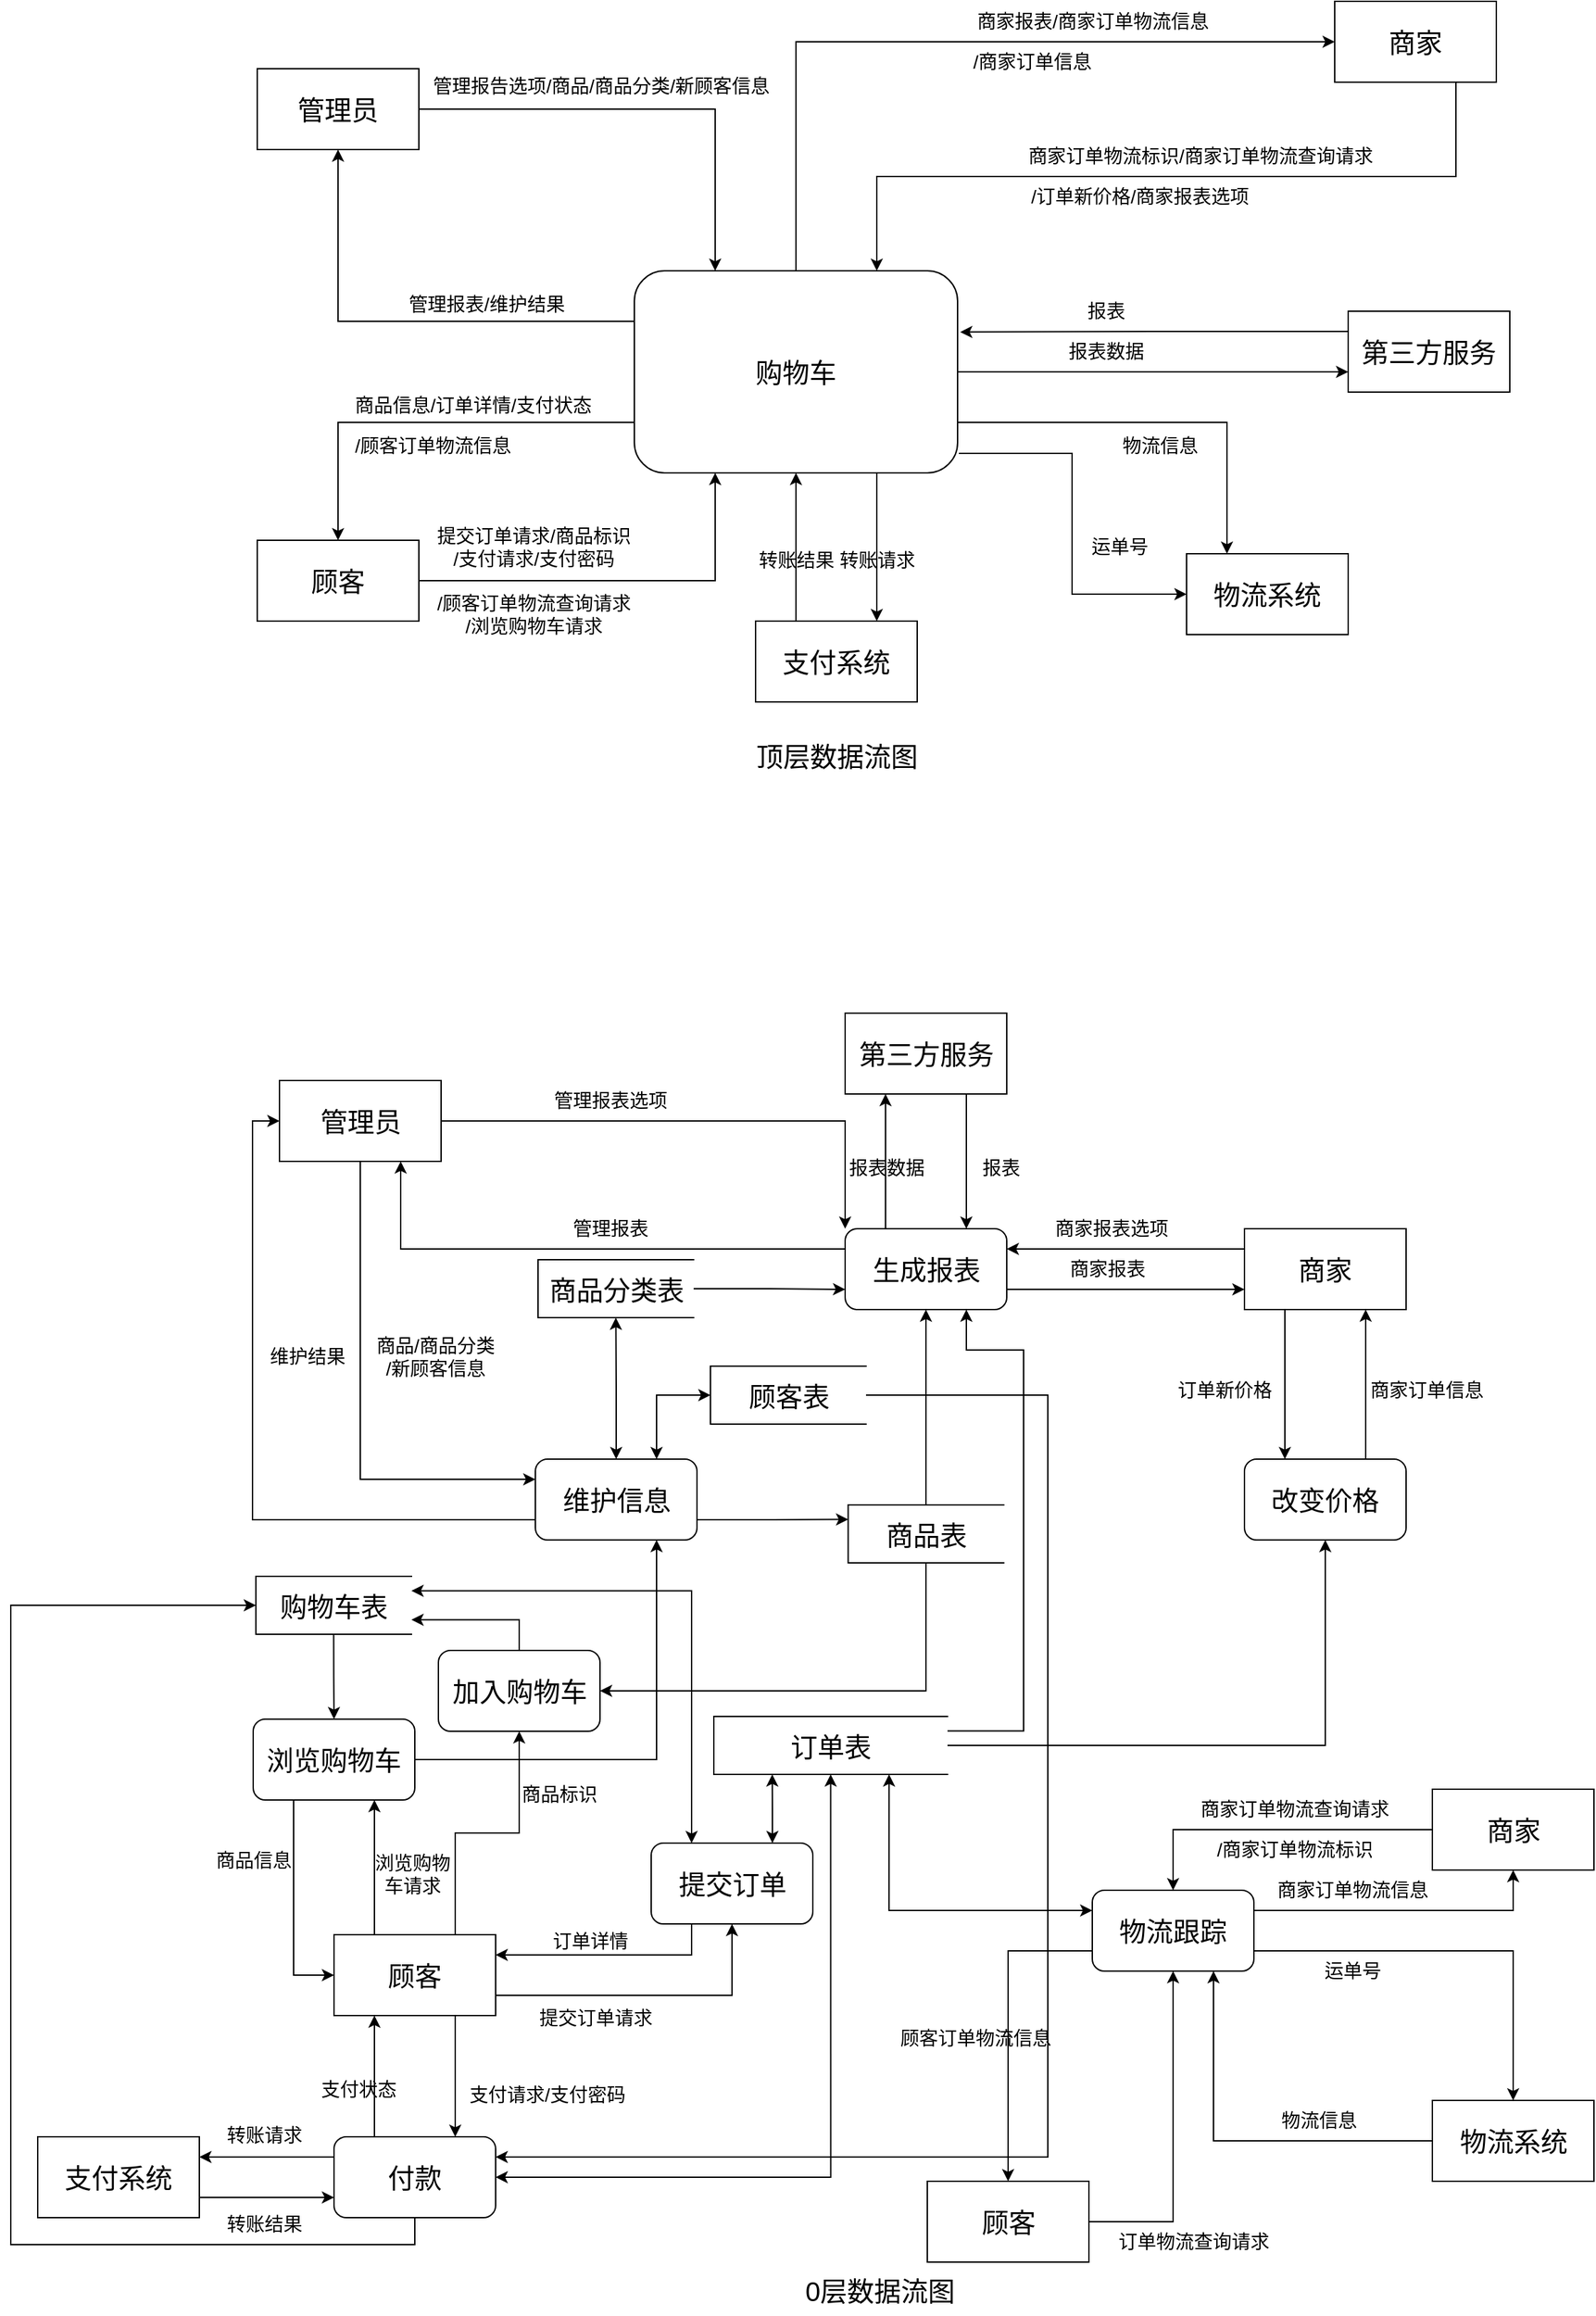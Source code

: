 <mxfile version="21.1.5" type="device">
  <diagram id="G0SA3NY6tmmEwskVgaKc" name="第 1 页">
    <mxGraphModel dx="2474" dy="1069" grid="0" gridSize="10" guides="1" tooltips="1" connect="1" arrows="1" fold="1" page="0" pageScale="1" pageWidth="1169" pageHeight="827" math="0" shadow="0">
      <root>
        <mxCell id="0" />
        <mxCell id="1" parent="0" />
        <mxCell id="ifflQbynqondYBz9qhf_-14" style="edgeStyle=orthogonalEdgeStyle;rounded=0;orthogonalLoop=1;jettySize=auto;html=1;exitX=0;exitY=0.25;exitDx=0;exitDy=0;entryX=0.5;entryY=1;entryDx=0;entryDy=0;fontSize=20;labelBackgroundColor=none;fontColor=default;" parent="1" source="ifflQbynqondYBz9qhf_-2" target="ifflQbynqondYBz9qhf_-3" edge="1">
          <mxGeometry relative="1" as="geometry" />
        </mxCell>
        <mxCell id="ifflQbynqondYBz9qhf_-17" style="edgeStyle=orthogonalEdgeStyle;rounded=0;orthogonalLoop=1;jettySize=auto;html=1;exitX=0;exitY=0.75;exitDx=0;exitDy=0;entryX=0.5;entryY=0;entryDx=0;entryDy=0;fontSize=14;labelBackgroundColor=none;fontColor=default;" parent="1" source="ifflQbynqondYBz9qhf_-2" target="ifflQbynqondYBz9qhf_-4" edge="1">
          <mxGeometry relative="1" as="geometry" />
        </mxCell>
        <mxCell id="ifflQbynqondYBz9qhf_-31" style="edgeStyle=orthogonalEdgeStyle;rounded=0;orthogonalLoop=1;jettySize=auto;html=1;exitX=0.75;exitY=1;exitDx=0;exitDy=0;entryX=0.75;entryY=0;entryDx=0;entryDy=0;fontSize=20;labelBackgroundColor=none;fontColor=default;" parent="1" source="ifflQbynqondYBz9qhf_-2" target="ifflQbynqondYBz9qhf_-29" edge="1">
          <mxGeometry relative="1" as="geometry" />
        </mxCell>
        <mxCell id="ifflQbynqondYBz9qhf_-42" style="edgeStyle=orthogonalEdgeStyle;rounded=0;orthogonalLoop=1;jettySize=auto;html=1;exitX=0.5;exitY=0;exitDx=0;exitDy=0;entryX=0;entryY=0.5;entryDx=0;entryDy=0;fontSize=14;labelBackgroundColor=none;fontColor=default;" parent="1" source="ifflQbynqondYBz9qhf_-2" target="ifflQbynqondYBz9qhf_-8" edge="1">
          <mxGeometry relative="1" as="geometry" />
        </mxCell>
        <mxCell id="ifflQbynqondYBz9qhf_-53" style="edgeStyle=orthogonalEdgeStyle;rounded=0;orthogonalLoop=1;jettySize=auto;html=1;exitX=1;exitY=0.5;exitDx=0;exitDy=0;entryX=0;entryY=0.75;entryDx=0;entryDy=0;fontSize=14;labelBackgroundColor=none;fontColor=default;" parent="1" source="ifflQbynqondYBz9qhf_-2" target="ifflQbynqondYBz9qhf_-7" edge="1">
          <mxGeometry relative="1" as="geometry" />
        </mxCell>
        <mxCell id="ifflQbynqondYBz9qhf_-55" style="edgeStyle=orthogonalEdgeStyle;rounded=0;orthogonalLoop=1;jettySize=auto;html=1;exitX=1;exitY=0.75;exitDx=0;exitDy=0;entryX=0.25;entryY=0;entryDx=0;entryDy=0;fontSize=14;labelBackgroundColor=none;fontColor=default;" parent="1" source="ifflQbynqondYBz9qhf_-2" target="ifflQbynqondYBz9qhf_-6" edge="1">
          <mxGeometry relative="1" as="geometry" />
        </mxCell>
        <mxCell id="ifflQbynqondYBz9qhf_-59" style="edgeStyle=orthogonalEdgeStyle;rounded=0;orthogonalLoop=1;jettySize=auto;html=1;exitX=1.004;exitY=0.903;exitDx=0;exitDy=0;entryX=0;entryY=0.5;entryDx=0;entryDy=0;fontSize=14;exitPerimeter=0;labelBackgroundColor=none;fontColor=default;" parent="1" source="ifflQbynqondYBz9qhf_-2" target="ifflQbynqondYBz9qhf_-6" edge="1">
          <mxGeometry relative="1" as="geometry" />
        </mxCell>
        <mxCell id="ifflQbynqondYBz9qhf_-2" value="&lt;font style=&quot;font-size: 20px;&quot;&gt;购物车&lt;/font&gt;" style="rounded=1;whiteSpace=wrap;html=1;labelBackgroundColor=none;" parent="1" vertex="1">
          <mxGeometry x="390" y="280" width="240" height="150" as="geometry" />
        </mxCell>
        <mxCell id="ifflQbynqondYBz9qhf_-9" style="edgeStyle=orthogonalEdgeStyle;rounded=0;orthogonalLoop=1;jettySize=auto;html=1;entryX=0.25;entryY=0;entryDx=0;entryDy=0;fontSize=20;labelBackgroundColor=none;fontColor=default;" parent="1" source="ifflQbynqondYBz9qhf_-3" target="ifflQbynqondYBz9qhf_-2" edge="1">
          <mxGeometry relative="1" as="geometry" />
        </mxCell>
        <mxCell id="ifflQbynqondYBz9qhf_-3" value="管理员" style="rounded=0;whiteSpace=wrap;html=1;fontSize=20;labelBackgroundColor=none;" parent="1" vertex="1">
          <mxGeometry x="110" y="130" width="120" height="60" as="geometry" />
        </mxCell>
        <mxCell id="ifflQbynqondYBz9qhf_-20" style="edgeStyle=orthogonalEdgeStyle;rounded=0;orthogonalLoop=1;jettySize=auto;html=1;exitX=1;exitY=0.5;exitDx=0;exitDy=0;entryX=0.25;entryY=1;entryDx=0;entryDy=0;fontSize=14;labelBackgroundColor=none;fontColor=default;" parent="1" source="ifflQbynqondYBz9qhf_-4" target="ifflQbynqondYBz9qhf_-2" edge="1">
          <mxGeometry relative="1" as="geometry" />
        </mxCell>
        <mxCell id="ifflQbynqondYBz9qhf_-4" value="顾客" style="rounded=0;whiteSpace=wrap;html=1;fontSize=20;labelBackgroundColor=none;" parent="1" vertex="1">
          <mxGeometry x="110" y="480" width="120" height="60" as="geometry" />
        </mxCell>
        <mxCell id="ifflQbynqondYBz9qhf_-6" value="物流系统" style="rounded=0;whiteSpace=wrap;html=1;fontSize=20;labelBackgroundColor=none;" parent="1" vertex="1">
          <mxGeometry x="800" y="490" width="120" height="60" as="geometry" />
        </mxCell>
        <mxCell id="ifflQbynqondYBz9qhf_-54" style="edgeStyle=orthogonalEdgeStyle;rounded=0;orthogonalLoop=1;jettySize=auto;html=1;exitX=0;exitY=0.25;exitDx=0;exitDy=0;entryX=1.008;entryY=0.303;entryDx=0;entryDy=0;entryPerimeter=0;fontSize=14;labelBackgroundColor=none;fontColor=default;" parent="1" source="ifflQbynqondYBz9qhf_-7" target="ifflQbynqondYBz9qhf_-2" edge="1">
          <mxGeometry relative="1" as="geometry" />
        </mxCell>
        <mxCell id="ifflQbynqondYBz9qhf_-7" value="第三方服务" style="rounded=0;whiteSpace=wrap;html=1;fontSize=20;labelBackgroundColor=none;" parent="1" vertex="1">
          <mxGeometry x="920" y="310" width="120" height="60" as="geometry" />
        </mxCell>
        <mxCell id="ifflQbynqondYBz9qhf_-46" style="edgeStyle=orthogonalEdgeStyle;rounded=0;orthogonalLoop=1;jettySize=auto;html=1;exitX=0.75;exitY=1;exitDx=0;exitDy=0;entryX=0.75;entryY=0;entryDx=0;entryDy=0;fontSize=14;labelBackgroundColor=none;fontColor=default;" parent="1" source="ifflQbynqondYBz9qhf_-8" target="ifflQbynqondYBz9qhf_-2" edge="1">
          <mxGeometry relative="1" as="geometry" />
        </mxCell>
        <mxCell id="ifflQbynqondYBz9qhf_-8" value="商家" style="rounded=0;whiteSpace=wrap;html=1;fontSize=20;labelBackgroundColor=none;" parent="1" vertex="1">
          <mxGeometry x="910" y="80" width="120" height="60" as="geometry" />
        </mxCell>
        <mxCell id="ifflQbynqondYBz9qhf_-15" value="&lt;font style=&quot;font-size: 14px;&quot;&gt;管理报告选项/商品/商品分类/新顾客信息&lt;/font&gt;" style="text;html=1;align=center;verticalAlign=middle;resizable=0;points=[];autosize=1;strokeColor=none;fillColor=none;fontSize=20;labelBackgroundColor=none;" parent="1" vertex="1">
          <mxGeometry x="230" y="120" width="270" height="40" as="geometry" />
        </mxCell>
        <mxCell id="ifflQbynqondYBz9qhf_-16" value="管理报表/维护结果" style="text;html=1;align=center;verticalAlign=middle;resizable=0;points=[];autosize=1;strokeColor=none;fillColor=none;fontSize=14;labelBackgroundColor=none;" parent="1" vertex="1">
          <mxGeometry x="210" y="290" width="140" height="30" as="geometry" />
        </mxCell>
        <mxCell id="ifflQbynqondYBz9qhf_-18" value="商品信息/订单详情/支付状态" style="text;html=1;align=center;verticalAlign=middle;resizable=0;points=[];autosize=1;strokeColor=none;fillColor=none;fontSize=14;labelBackgroundColor=none;" parent="1" vertex="1">
          <mxGeometry x="170" y="365" width="200" height="30" as="geometry" />
        </mxCell>
        <mxCell id="ifflQbynqondYBz9qhf_-19" value="/顾客订单物流信息" style="text;html=1;align=center;verticalAlign=middle;resizable=0;points=[];autosize=1;strokeColor=none;fillColor=none;fontSize=14;labelBackgroundColor=none;" parent="1" vertex="1">
          <mxGeometry x="170" y="395" width="140" height="30" as="geometry" />
        </mxCell>
        <mxCell id="ifflQbynqondYBz9qhf_-21" value="提交订单请求/商品标识&lt;br&gt;/支付请求/支付密码" style="text;html=1;align=center;verticalAlign=middle;resizable=0;points=[];autosize=1;strokeColor=none;fillColor=none;fontSize=14;labelBackgroundColor=none;" parent="1" vertex="1">
          <mxGeometry x="230" y="460" width="170" height="50" as="geometry" />
        </mxCell>
        <mxCell id="ifflQbynqondYBz9qhf_-22" value="/顾客订单物流查询请求&lt;br&gt;/浏览购物车请求" style="text;html=1;align=center;verticalAlign=middle;resizable=0;points=[];autosize=1;strokeColor=none;fillColor=none;fontSize=14;labelBackgroundColor=none;" parent="1" vertex="1">
          <mxGeometry x="230" y="510" width="170" height="50" as="geometry" />
        </mxCell>
        <mxCell id="ifflQbynqondYBz9qhf_-30" style="edgeStyle=orthogonalEdgeStyle;rounded=0;orthogonalLoop=1;jettySize=auto;html=1;exitX=0.25;exitY=0;exitDx=0;exitDy=0;entryX=0.5;entryY=1;entryDx=0;entryDy=0;fontSize=20;labelBackgroundColor=none;fontColor=default;" parent="1" source="ifflQbynqondYBz9qhf_-29" target="ifflQbynqondYBz9qhf_-2" edge="1">
          <mxGeometry relative="1" as="geometry" />
        </mxCell>
        <mxCell id="ifflQbynqondYBz9qhf_-29" value="&lt;font style=&quot;font-size: 20px;&quot;&gt;支付系统&lt;/font&gt;" style="rounded=0;whiteSpace=wrap;html=1;fontSize=14;labelBackgroundColor=none;" parent="1" vertex="1">
          <mxGeometry x="480" y="540" width="120" height="60" as="geometry" />
        </mxCell>
        <mxCell id="ifflQbynqondYBz9qhf_-38" value="转账请求" style="text;html=1;align=center;verticalAlign=middle;resizable=0;points=[];autosize=1;strokeColor=none;fillColor=none;fontSize=14;labelBackgroundColor=none;" parent="1" vertex="1">
          <mxGeometry x="530" y="480" width="80" height="30" as="geometry" />
        </mxCell>
        <mxCell id="ifflQbynqondYBz9qhf_-39" value="转账结果" style="text;html=1;align=center;verticalAlign=middle;resizable=0;points=[];autosize=1;strokeColor=none;fillColor=none;fontSize=14;labelBackgroundColor=none;" parent="1" vertex="1">
          <mxGeometry x="470" y="480" width="80" height="30" as="geometry" />
        </mxCell>
        <mxCell id="ifflQbynqondYBz9qhf_-43" value="商家报表/商家订单物流信息" style="text;html=1;align=center;verticalAlign=middle;resizable=0;points=[];autosize=1;strokeColor=none;fillColor=none;fontSize=14;labelBackgroundColor=none;" parent="1" vertex="1">
          <mxGeometry x="630" y="80" width="200" height="30" as="geometry" />
        </mxCell>
        <mxCell id="ifflQbynqondYBz9qhf_-44" value="/商家订单信息" style="text;html=1;align=center;verticalAlign=middle;resizable=0;points=[];autosize=1;strokeColor=none;fillColor=none;fontSize=14;labelBackgroundColor=none;" parent="1" vertex="1">
          <mxGeometry x="630" y="110" width="110" height="30" as="geometry" />
        </mxCell>
        <mxCell id="ifflQbynqondYBz9qhf_-47" value="商家订单物流标识/商家订单物流查询请求" style="text;html=1;align=center;verticalAlign=middle;resizable=0;points=[];autosize=1;strokeColor=none;fillColor=none;fontSize=14;labelBackgroundColor=none;" parent="1" vertex="1">
          <mxGeometry x="670" y="180" width="280" height="30" as="geometry" />
        </mxCell>
        <mxCell id="ifflQbynqondYBz9qhf_-48" value="/订单新价格/商家报表选项" style="text;html=1;align=center;verticalAlign=middle;resizable=0;points=[];autosize=1;strokeColor=none;fillColor=none;fontSize=14;labelBackgroundColor=none;" parent="1" vertex="1">
          <mxGeometry x="670" y="210" width="190" height="30" as="geometry" />
        </mxCell>
        <mxCell id="ifflQbynqondYBz9qhf_-56" value="报表" style="text;html=1;align=center;verticalAlign=middle;resizable=0;points=[];autosize=1;strokeColor=none;fillColor=none;fontSize=14;labelBackgroundColor=none;" parent="1" vertex="1">
          <mxGeometry x="715" y="295" width="50" height="30" as="geometry" />
        </mxCell>
        <mxCell id="ifflQbynqondYBz9qhf_-57" value="报表数据" style="text;html=1;align=center;verticalAlign=middle;resizable=0;points=[];autosize=1;strokeColor=none;fillColor=none;fontSize=14;labelBackgroundColor=none;" parent="1" vertex="1">
          <mxGeometry x="700" y="325" width="80" height="30" as="geometry" />
        </mxCell>
        <mxCell id="ifflQbynqondYBz9qhf_-58" value="物流信息" style="text;html=1;align=center;verticalAlign=middle;resizable=0;points=[];autosize=1;strokeColor=none;fillColor=none;fontSize=14;labelBackgroundColor=none;" parent="1" vertex="1">
          <mxGeometry x="740" y="395" width="80" height="30" as="geometry" />
        </mxCell>
        <mxCell id="ifflQbynqondYBz9qhf_-60" value="运单号" style="text;html=1;align=center;verticalAlign=middle;resizable=0;points=[];autosize=1;strokeColor=none;fillColor=none;fontSize=14;labelBackgroundColor=none;" parent="1" vertex="1">
          <mxGeometry x="715" y="470" width="70" height="30" as="geometry" />
        </mxCell>
        <mxCell id="k6yhSpRdPhZUqzyF10QF-9" style="edgeStyle=orthogonalEdgeStyle;rounded=0;orthogonalLoop=1;jettySize=auto;html=1;exitX=1;exitY=0.5;exitDx=0;exitDy=0;entryX=0;entryY=0;entryDx=0;entryDy=0;labelBackgroundColor=none;fontColor=default;" parent="1" source="k6yhSpRdPhZUqzyF10QF-1" target="k6yhSpRdPhZUqzyF10QF-3" edge="1">
          <mxGeometry relative="1" as="geometry" />
        </mxCell>
        <mxCell id="k6yhSpRdPhZUqzyF10QF-14" style="edgeStyle=orthogonalEdgeStyle;rounded=0;orthogonalLoop=1;jettySize=auto;html=1;exitX=0.5;exitY=1;exitDx=0;exitDy=0;entryX=0;entryY=0.25;entryDx=0;entryDy=0;labelBackgroundColor=none;fontColor=default;" parent="1" source="k6yhSpRdPhZUqzyF10QF-1" target="k6yhSpRdPhZUqzyF10QF-13" edge="1">
          <mxGeometry relative="1" as="geometry" />
        </mxCell>
        <mxCell id="k6yhSpRdPhZUqzyF10QF-1" value="&lt;font style=&quot;font-size: 20px;&quot;&gt;管理员&lt;/font&gt;" style="rounded=0;whiteSpace=wrap;html=1;labelBackgroundColor=none;" parent="1" vertex="1">
          <mxGeometry x="126.5" y="881" width="120" height="60" as="geometry" />
        </mxCell>
        <mxCell id="k6yhSpRdPhZUqzyF10QF-5" style="edgeStyle=orthogonalEdgeStyle;rounded=0;orthogonalLoop=1;jettySize=auto;html=1;exitX=0.75;exitY=1;exitDx=0;exitDy=0;entryX=0.75;entryY=0;entryDx=0;entryDy=0;labelBackgroundColor=none;fontColor=default;" parent="1" source="k6yhSpRdPhZUqzyF10QF-2" target="k6yhSpRdPhZUqzyF10QF-3" edge="1">
          <mxGeometry relative="1" as="geometry" />
        </mxCell>
        <mxCell id="k6yhSpRdPhZUqzyF10QF-2" value="&lt;font style=&quot;font-size: 20px;&quot;&gt;第三方服务&lt;/font&gt;" style="rounded=0;whiteSpace=wrap;html=1;labelBackgroundColor=none;" parent="1" vertex="1">
          <mxGeometry x="546.5" y="831" width="120" height="60" as="geometry" />
        </mxCell>
        <mxCell id="k6yhSpRdPhZUqzyF10QF-4" style="edgeStyle=orthogonalEdgeStyle;rounded=0;orthogonalLoop=1;jettySize=auto;html=1;exitX=0.25;exitY=0;exitDx=0;exitDy=0;entryX=0.25;entryY=1;entryDx=0;entryDy=0;labelBackgroundColor=none;fontColor=default;" parent="1" source="k6yhSpRdPhZUqzyF10QF-3" target="k6yhSpRdPhZUqzyF10QF-2" edge="1">
          <mxGeometry relative="1" as="geometry" />
        </mxCell>
        <mxCell id="k6yhSpRdPhZUqzyF10QF-11" style="edgeStyle=orthogonalEdgeStyle;rounded=0;orthogonalLoop=1;jettySize=auto;html=1;exitX=0;exitY=0.25;exitDx=0;exitDy=0;entryX=0.75;entryY=1;entryDx=0;entryDy=0;labelBackgroundColor=none;fontColor=default;" parent="1" source="k6yhSpRdPhZUqzyF10QF-3" target="k6yhSpRdPhZUqzyF10QF-1" edge="1">
          <mxGeometry relative="1" as="geometry" />
        </mxCell>
        <mxCell id="k6yhSpRdPhZUqzyF10QF-23" style="edgeStyle=orthogonalEdgeStyle;rounded=0;orthogonalLoop=1;jettySize=auto;html=1;exitX=1;exitY=0.75;exitDx=0;exitDy=0;entryX=0;entryY=0.75;entryDx=0;entryDy=0;labelBackgroundColor=none;fontColor=default;" parent="1" source="k6yhSpRdPhZUqzyF10QF-3" target="k6yhSpRdPhZUqzyF10QF-19" edge="1">
          <mxGeometry relative="1" as="geometry" />
        </mxCell>
        <mxCell id="k6yhSpRdPhZUqzyF10QF-3" value="&lt;font style=&quot;font-size: 20px;&quot;&gt;生成报表&lt;/font&gt;" style="rounded=1;whiteSpace=wrap;html=1;labelBackgroundColor=none;" parent="1" vertex="1">
          <mxGeometry x="546.5" y="991" width="120" height="60" as="geometry" />
        </mxCell>
        <mxCell id="k6yhSpRdPhZUqzyF10QF-6" value="&lt;font style=&quot;font-size: 14px;&quot;&gt;报表数据&lt;/font&gt;" style="text;html=1;align=center;verticalAlign=middle;resizable=0;points=[];autosize=1;strokeColor=none;fillColor=none;labelBackgroundColor=none;" parent="1" vertex="1">
          <mxGeometry x="536.5" y="931" width="80" height="30" as="geometry" />
        </mxCell>
        <mxCell id="k6yhSpRdPhZUqzyF10QF-8" value="&lt;font style=&quot;font-size: 14px;&quot;&gt;报表&lt;/font&gt;" style="text;html=1;align=center;verticalAlign=middle;resizable=0;points=[];autosize=1;strokeColor=none;fillColor=none;labelBackgroundColor=none;" parent="1" vertex="1">
          <mxGeometry x="636.5" y="931" width="50" height="30" as="geometry" />
        </mxCell>
        <mxCell id="k6yhSpRdPhZUqzyF10QF-10" value="&lt;font style=&quot;font-size: 14px;&quot;&gt;管理报表选项&lt;/font&gt;" style="text;html=1;align=center;verticalAlign=middle;resizable=0;points=[];autosize=1;strokeColor=none;fillColor=none;labelBackgroundColor=none;" parent="1" vertex="1">
          <mxGeometry x="316.5" y="881" width="110" height="30" as="geometry" />
        </mxCell>
        <mxCell id="k6yhSpRdPhZUqzyF10QF-12" value="&lt;font style=&quot;font-size: 14px;&quot;&gt;管理报表&lt;/font&gt;" style="text;html=1;align=center;verticalAlign=middle;resizable=0;points=[];autosize=1;strokeColor=none;fillColor=none;labelBackgroundColor=none;" parent="1" vertex="1">
          <mxGeometry x="331.5" y="976" width="80" height="30" as="geometry" />
        </mxCell>
        <mxCell id="k6yhSpRdPhZUqzyF10QF-16" style="edgeStyle=orthogonalEdgeStyle;rounded=0;orthogonalLoop=1;jettySize=auto;html=1;exitX=0;exitY=0.75;exitDx=0;exitDy=0;entryX=0;entryY=0.5;entryDx=0;entryDy=0;labelBackgroundColor=none;fontColor=default;" parent="1" source="k6yhSpRdPhZUqzyF10QF-13" target="k6yhSpRdPhZUqzyF10QF-1" edge="1">
          <mxGeometry relative="1" as="geometry" />
        </mxCell>
        <mxCell id="k6yhSpRdPhZUqzyF10QF-33" style="edgeStyle=orthogonalEdgeStyle;rounded=0;orthogonalLoop=1;jettySize=auto;html=1;exitX=0.5;exitY=0;exitDx=0;exitDy=0;entryX=0.5;entryY=1;entryDx=0;entryDy=0;startArrow=classic;startFill=1;labelBackgroundColor=none;fontColor=default;" parent="1" source="k6yhSpRdPhZUqzyF10QF-13" target="TVt8pjtPUyir7gBCAIFA-16" edge="1">
          <mxGeometry relative="1" as="geometry">
            <mxPoint x="376.5" y="1081" as="targetPoint" />
          </mxGeometry>
        </mxCell>
        <mxCell id="TVt8pjtPUyir7gBCAIFA-20" style="edgeStyle=orthogonalEdgeStyle;rounded=0;orthogonalLoop=1;jettySize=auto;html=1;exitX=0.75;exitY=0;exitDx=0;exitDy=0;entryX=0;entryY=0.5;entryDx=0;entryDy=0;startArrow=classic;startFill=1;" edge="1" parent="1" source="k6yhSpRdPhZUqzyF10QF-13" target="TVt8pjtPUyir7gBCAIFA-19">
          <mxGeometry relative="1" as="geometry">
            <Array as="points">
              <mxPoint x="407" y="1115" />
            </Array>
          </mxGeometry>
        </mxCell>
        <mxCell id="TVt8pjtPUyir7gBCAIFA-23" style="edgeStyle=orthogonalEdgeStyle;rounded=0;orthogonalLoop=1;jettySize=auto;html=1;exitX=1;exitY=0.75;exitDx=0;exitDy=0;entryX=0;entryY=0.25;entryDx=0;entryDy=0;" edge="1" parent="1" source="k6yhSpRdPhZUqzyF10QF-13" target="TVt8pjtPUyir7gBCAIFA-21">
          <mxGeometry relative="1" as="geometry" />
        </mxCell>
        <mxCell id="k6yhSpRdPhZUqzyF10QF-13" value="&lt;font style=&quot;font-size: 20px;&quot;&gt;维护信息&lt;/font&gt;" style="rounded=1;whiteSpace=wrap;html=1;labelBackgroundColor=none;" parent="1" vertex="1">
          <mxGeometry x="316.5" y="1162" width="120" height="60" as="geometry" />
        </mxCell>
        <mxCell id="k6yhSpRdPhZUqzyF10QF-15" value="&lt;font style=&quot;font-size: 14px;&quot;&gt;商品/商品分类&lt;br&gt;/新顾客信息&lt;/font&gt;" style="text;html=1;align=center;verticalAlign=middle;resizable=0;points=[];autosize=1;strokeColor=none;fillColor=none;labelBackgroundColor=none;" parent="1" vertex="1">
          <mxGeometry x="186.5" y="1061" width="110" height="50" as="geometry" />
        </mxCell>
        <mxCell id="k6yhSpRdPhZUqzyF10QF-18" value="&lt;span style=&quot;font-size: 14px;&quot;&gt;维护结果&lt;/span&gt;" style="text;html=1;align=center;verticalAlign=middle;resizable=0;points=[];autosize=1;strokeColor=none;fillColor=none;labelBackgroundColor=none;" parent="1" vertex="1">
          <mxGeometry x="106.5" y="1071" width="80" height="30" as="geometry" />
        </mxCell>
        <mxCell id="k6yhSpRdPhZUqzyF10QF-20" style="edgeStyle=orthogonalEdgeStyle;rounded=0;orthogonalLoop=1;jettySize=auto;html=1;exitX=0;exitY=0.25;exitDx=0;exitDy=0;entryX=1;entryY=0.25;entryDx=0;entryDy=0;labelBackgroundColor=none;fontColor=default;" parent="1" source="k6yhSpRdPhZUqzyF10QF-19" target="k6yhSpRdPhZUqzyF10QF-3" edge="1">
          <mxGeometry relative="1" as="geometry" />
        </mxCell>
        <mxCell id="k6yhSpRdPhZUqzyF10QF-27" style="edgeStyle=orthogonalEdgeStyle;rounded=0;orthogonalLoop=1;jettySize=auto;html=1;exitX=0.25;exitY=1;exitDx=0;exitDy=0;entryX=0.25;entryY=0;entryDx=0;entryDy=0;labelBackgroundColor=none;fontColor=default;" parent="1" source="k6yhSpRdPhZUqzyF10QF-19" target="k6yhSpRdPhZUqzyF10QF-26" edge="1">
          <mxGeometry relative="1" as="geometry" />
        </mxCell>
        <mxCell id="k6yhSpRdPhZUqzyF10QF-19" value="&lt;font style=&quot;font-size: 20px;&quot;&gt;商家&lt;/font&gt;" style="rounded=0;whiteSpace=wrap;html=1;labelBackgroundColor=none;" parent="1" vertex="1">
          <mxGeometry x="843" y="991" width="120" height="60" as="geometry" />
        </mxCell>
        <mxCell id="k6yhSpRdPhZUqzyF10QF-21" value="&lt;font style=&quot;font-size: 14px;&quot;&gt;商家报表选项&lt;/font&gt;" style="text;html=1;align=center;verticalAlign=middle;resizable=0;points=[];autosize=1;strokeColor=none;fillColor=none;labelBackgroundColor=none;" parent="1" vertex="1">
          <mxGeometry x="689" y="976" width="110" height="30" as="geometry" />
        </mxCell>
        <mxCell id="k6yhSpRdPhZUqzyF10QF-24" value="&lt;font style=&quot;font-size: 14px;&quot;&gt;商家报表&lt;/font&gt;" style="text;html=1;align=center;verticalAlign=middle;resizable=0;points=[];autosize=1;strokeColor=none;fillColor=none;labelBackgroundColor=none;" parent="1" vertex="1">
          <mxGeometry x="701" y="1006" width="80" height="30" as="geometry" />
        </mxCell>
        <mxCell id="k6yhSpRdPhZUqzyF10QF-28" style="edgeStyle=orthogonalEdgeStyle;rounded=0;orthogonalLoop=1;jettySize=auto;html=1;exitX=0.75;exitY=0;exitDx=0;exitDy=0;entryX=0.75;entryY=1;entryDx=0;entryDy=0;labelBackgroundColor=none;fontColor=default;" parent="1" source="k6yhSpRdPhZUqzyF10QF-26" target="k6yhSpRdPhZUqzyF10QF-19" edge="1">
          <mxGeometry relative="1" as="geometry" />
        </mxCell>
        <mxCell id="k6yhSpRdPhZUqzyF10QF-26" value="&lt;font style=&quot;font-size: 20px;&quot;&gt;改变价格&lt;/font&gt;" style="rounded=1;whiteSpace=wrap;html=1;labelBackgroundColor=none;" parent="1" vertex="1">
          <mxGeometry x="843" y="1162" width="120" height="60" as="geometry" />
        </mxCell>
        <mxCell id="k6yhSpRdPhZUqzyF10QF-29" value="&lt;font style=&quot;font-size: 14px;&quot;&gt;订单新价格&lt;/font&gt;" style="text;html=1;align=center;verticalAlign=middle;resizable=0;points=[];autosize=1;strokeColor=none;fillColor=none;labelBackgroundColor=none;" parent="1" vertex="1">
          <mxGeometry x="783" y="1096" width="90" height="30" as="geometry" />
        </mxCell>
        <mxCell id="k6yhSpRdPhZUqzyF10QF-30" value="&lt;font style=&quot;font-size: 14px;&quot;&gt;商家订单信息&lt;/font&gt;" style="text;html=1;align=center;verticalAlign=middle;resizable=0;points=[];autosize=1;strokeColor=none;fillColor=none;labelBackgroundColor=none;" parent="1" vertex="1">
          <mxGeometry x="923" y="1096" width="110" height="30" as="geometry" />
        </mxCell>
        <mxCell id="k6yhSpRdPhZUqzyF10QF-44" style="edgeStyle=orthogonalEdgeStyle;rounded=0;orthogonalLoop=1;jettySize=auto;html=1;exitX=0.25;exitY=1;exitDx=0;exitDy=0;entryX=0;entryY=0.5;entryDx=0;entryDy=0;labelBackgroundColor=none;fontColor=default;" parent="1" source="k6yhSpRdPhZUqzyF10QF-41" target="k6yhSpRdPhZUqzyF10QF-43" edge="1">
          <mxGeometry relative="1" as="geometry" />
        </mxCell>
        <mxCell id="TVt8pjtPUyir7gBCAIFA-36" style="edgeStyle=orthogonalEdgeStyle;rounded=0;orthogonalLoop=1;jettySize=auto;html=1;exitX=1;exitY=0.5;exitDx=0;exitDy=0;entryX=0.75;entryY=1;entryDx=0;entryDy=0;" edge="1" parent="1" source="k6yhSpRdPhZUqzyF10QF-41" target="k6yhSpRdPhZUqzyF10QF-13">
          <mxGeometry relative="1" as="geometry" />
        </mxCell>
        <mxCell id="k6yhSpRdPhZUqzyF10QF-41" value="&lt;font style=&quot;font-size: 20px;&quot;&gt;浏览购物车&lt;/font&gt;" style="rounded=1;whiteSpace=wrap;html=1;labelBackgroundColor=none;" parent="1" vertex="1">
          <mxGeometry x="107" y="1355" width="120" height="60" as="geometry" />
        </mxCell>
        <mxCell id="k6yhSpRdPhZUqzyF10QF-46" style="edgeStyle=orthogonalEdgeStyle;rounded=0;orthogonalLoop=1;jettySize=auto;html=1;exitX=0.25;exitY=0;exitDx=0;exitDy=0;entryX=0.75;entryY=1;entryDx=0;entryDy=0;labelBackgroundColor=none;fontColor=default;" parent="1" source="k6yhSpRdPhZUqzyF10QF-43" target="k6yhSpRdPhZUqzyF10QF-41" edge="1">
          <mxGeometry relative="1" as="geometry" />
        </mxCell>
        <mxCell id="k6yhSpRdPhZUqzyF10QF-51" style="edgeStyle=orthogonalEdgeStyle;rounded=0;orthogonalLoop=1;jettySize=auto;html=1;exitX=0.75;exitY=0;exitDx=0;exitDy=0;entryX=0.5;entryY=1;entryDx=0;entryDy=0;labelBackgroundColor=none;fontColor=default;" parent="1" source="k6yhSpRdPhZUqzyF10QF-43" target="k6yhSpRdPhZUqzyF10QF-49" edge="1">
          <mxGeometry relative="1" as="geometry" />
        </mxCell>
        <mxCell id="k6yhSpRdPhZUqzyF10QF-57" style="edgeStyle=orthogonalEdgeStyle;rounded=0;orthogonalLoop=1;jettySize=auto;html=1;exitX=1;exitY=0.75;exitDx=0;exitDy=0;entryX=0.5;entryY=1;entryDx=0;entryDy=0;labelBackgroundColor=none;fontColor=default;" parent="1" source="k6yhSpRdPhZUqzyF10QF-43" target="k6yhSpRdPhZUqzyF10QF-54" edge="1">
          <mxGeometry relative="1" as="geometry" />
        </mxCell>
        <mxCell id="k6yhSpRdPhZUqzyF10QF-91" style="edgeStyle=orthogonalEdgeStyle;rounded=0;orthogonalLoop=1;jettySize=auto;html=1;exitX=0.75;exitY=1;exitDx=0;exitDy=0;entryX=0.75;entryY=0;entryDx=0;entryDy=0;labelBackgroundColor=none;fontColor=default;" parent="1" source="k6yhSpRdPhZUqzyF10QF-43" target="k6yhSpRdPhZUqzyF10QF-90" edge="1">
          <mxGeometry relative="1" as="geometry" />
        </mxCell>
        <mxCell id="k6yhSpRdPhZUqzyF10QF-43" value="&lt;font style=&quot;&quot;&gt;&lt;font style=&quot;font-size: 20px;&quot;&gt;顾客&lt;/font&gt;&lt;br&gt;&lt;/font&gt;" style="rounded=0;whiteSpace=wrap;html=1;labelBackgroundColor=none;" parent="1" vertex="1">
          <mxGeometry x="167" y="1515" width="120" height="60" as="geometry" />
        </mxCell>
        <mxCell id="k6yhSpRdPhZUqzyF10QF-45" value="&lt;span style=&quot;font-size: 14px;&quot;&gt;商品信息&lt;/span&gt;" style="text;html=1;align=center;verticalAlign=middle;resizable=0;points=[];autosize=1;strokeColor=none;fillColor=none;labelBackgroundColor=none;" parent="1" vertex="1">
          <mxGeometry x="67" y="1445" width="80" height="30" as="geometry" />
        </mxCell>
        <mxCell id="k6yhSpRdPhZUqzyF10QF-48" value="&lt;span style=&quot;font-size: 14px;&quot;&gt;浏览购物&lt;br&gt;车请求&lt;/span&gt;" style="text;html=1;align=center;verticalAlign=middle;resizable=0;points=[];autosize=1;strokeColor=none;fillColor=none;labelBackgroundColor=none;" parent="1" vertex="1">
          <mxGeometry x="184.5" y="1445" width="80" height="50" as="geometry" />
        </mxCell>
        <mxCell id="TVt8pjtPUyir7gBCAIFA-27" style="edgeStyle=orthogonalEdgeStyle;rounded=0;orthogonalLoop=1;jettySize=auto;html=1;exitX=0.5;exitY=0;exitDx=0;exitDy=0;entryX=1;entryY=0.75;entryDx=0;entryDy=0;" edge="1" parent="1" source="k6yhSpRdPhZUqzyF10QF-49" target="TVt8pjtPUyir7gBCAIFA-25">
          <mxGeometry relative="1" as="geometry" />
        </mxCell>
        <mxCell id="k6yhSpRdPhZUqzyF10QF-49" value="&lt;font style=&quot;font-size: 20px;&quot;&gt;加入购物车&lt;/font&gt;" style="rounded=1;whiteSpace=wrap;html=1;labelBackgroundColor=none;" parent="1" vertex="1">
          <mxGeometry x="244.5" y="1304" width="120" height="60" as="geometry" />
        </mxCell>
        <mxCell id="k6yhSpRdPhZUqzyF10QF-53" value="&lt;span style=&quot;font-size: 14px;&quot;&gt;商品标识&lt;/span&gt;" style="text;html=1;align=center;verticalAlign=middle;resizable=0;points=[];autosize=1;strokeColor=none;fillColor=none;labelBackgroundColor=none;" parent="1" vertex="1">
          <mxGeometry x="293.5" y="1396" width="80" height="30" as="geometry" />
        </mxCell>
        <mxCell id="k6yhSpRdPhZUqzyF10QF-56" style="edgeStyle=orthogonalEdgeStyle;rounded=0;orthogonalLoop=1;jettySize=auto;html=1;exitX=0.25;exitY=1;exitDx=0;exitDy=0;entryX=1;entryY=0.25;entryDx=0;entryDy=0;labelBackgroundColor=none;fontColor=default;" parent="1" source="k6yhSpRdPhZUqzyF10QF-54" target="k6yhSpRdPhZUqzyF10QF-43" edge="1">
          <mxGeometry relative="1" as="geometry" />
        </mxCell>
        <mxCell id="k6yhSpRdPhZUqzyF10QF-72" style="edgeStyle=orthogonalEdgeStyle;rounded=0;orthogonalLoop=1;jettySize=auto;html=1;exitX=0.75;exitY=0;exitDx=0;exitDy=0;entryX=0.25;entryY=1;entryDx=0;entryDy=0;startArrow=classic;startFill=1;labelBackgroundColor=none;fontColor=default;" parent="1" source="k6yhSpRdPhZUqzyF10QF-54" target="TVt8pjtPUyir7gBCAIFA-33" edge="1">
          <mxGeometry relative="1" as="geometry">
            <mxPoint x="492.56" y="1420.48" as="targetPoint" />
          </mxGeometry>
        </mxCell>
        <mxCell id="TVt8pjtPUyir7gBCAIFA-28" style="edgeStyle=orthogonalEdgeStyle;rounded=0;orthogonalLoop=1;jettySize=auto;html=1;exitX=0.25;exitY=0;exitDx=0;exitDy=0;entryX=1;entryY=0.25;entryDx=0;entryDy=0;startArrow=classic;startFill=1;" edge="1" parent="1" source="k6yhSpRdPhZUqzyF10QF-54" target="TVt8pjtPUyir7gBCAIFA-25">
          <mxGeometry relative="1" as="geometry" />
        </mxCell>
        <mxCell id="k6yhSpRdPhZUqzyF10QF-54" value="&lt;font style=&quot;font-size: 20px;&quot;&gt;提交订单&lt;/font&gt;" style="rounded=1;whiteSpace=wrap;html=1;labelBackgroundColor=none;" parent="1" vertex="1">
          <mxGeometry x="402.5" y="1447" width="120" height="60" as="geometry" />
        </mxCell>
        <mxCell id="k6yhSpRdPhZUqzyF10QF-58" value="&lt;span style=&quot;font-size: 14px;&quot;&gt;订单详情&lt;/span&gt;" style="text;html=1;align=center;verticalAlign=middle;resizable=0;points=[];autosize=1;strokeColor=none;fillColor=none;labelBackgroundColor=none;" parent="1" vertex="1">
          <mxGeometry x="317" y="1505" width="80" height="30" as="geometry" />
        </mxCell>
        <mxCell id="k6yhSpRdPhZUqzyF10QF-59" value="&lt;span style=&quot;font-size: 14px;&quot;&gt;提交订单请求&lt;/span&gt;" style="text;html=1;align=center;verticalAlign=middle;resizable=0;points=[];autosize=1;strokeColor=none;fillColor=none;labelBackgroundColor=none;" parent="1" vertex="1">
          <mxGeometry x="305.5" y="1562" width="110" height="30" as="geometry" />
        </mxCell>
        <mxCell id="k6yhSpRdPhZUqzyF10QF-71" style="edgeStyle=orthogonalEdgeStyle;rounded=0;orthogonalLoop=1;jettySize=auto;html=1;exitX=0.75;exitY=1;exitDx=0;exitDy=0;entryX=0;entryY=0.25;entryDx=0;entryDy=0;startArrow=classic;startFill=1;labelBackgroundColor=none;fontColor=default;" parent="1" source="TVt8pjtPUyir7gBCAIFA-33" target="k6yhSpRdPhZUqzyF10QF-70" edge="1">
          <mxGeometry relative="1" as="geometry">
            <mxPoint x="597.5" y="1417" as="sourcePoint" />
          </mxGeometry>
        </mxCell>
        <mxCell id="k6yhSpRdPhZUqzyF10QF-77" style="edgeStyle=orthogonalEdgeStyle;rounded=0;orthogonalLoop=1;jettySize=auto;html=1;exitX=1;exitY=0.25;exitDx=0;exitDy=0;entryX=0.5;entryY=1;entryDx=0;entryDy=0;labelBackgroundColor=none;fontColor=default;" parent="1" source="k6yhSpRdPhZUqzyF10QF-70" target="k6yhSpRdPhZUqzyF10QF-73" edge="1">
          <mxGeometry relative="1" as="geometry" />
        </mxCell>
        <mxCell id="k6yhSpRdPhZUqzyF10QF-80" style="edgeStyle=orthogonalEdgeStyle;rounded=0;orthogonalLoop=1;jettySize=auto;html=1;exitX=1;exitY=0.75;exitDx=0;exitDy=0;entryX=0.5;entryY=0;entryDx=0;entryDy=0;labelBackgroundColor=none;fontColor=default;" parent="1" source="k6yhSpRdPhZUqzyF10QF-70" target="k6yhSpRdPhZUqzyF10QF-79" edge="1">
          <mxGeometry relative="1" as="geometry" />
        </mxCell>
        <mxCell id="k6yhSpRdPhZUqzyF10QF-85" style="edgeStyle=orthogonalEdgeStyle;rounded=0;orthogonalLoop=1;jettySize=auto;html=1;exitX=0;exitY=0.75;exitDx=0;exitDy=0;entryX=0.5;entryY=0;entryDx=0;entryDy=0;labelBackgroundColor=none;fontColor=default;" parent="1" source="k6yhSpRdPhZUqzyF10QF-70" target="k6yhSpRdPhZUqzyF10QF-84" edge="1">
          <mxGeometry relative="1" as="geometry" />
        </mxCell>
        <mxCell id="k6yhSpRdPhZUqzyF10QF-70" value="&lt;font style=&quot;font-size: 20px;&quot;&gt;物流跟踪&lt;/font&gt;" style="rounded=1;whiteSpace=wrap;html=1;labelBackgroundColor=none;" parent="1" vertex="1">
          <mxGeometry x="730" y="1482" width="120" height="60" as="geometry" />
        </mxCell>
        <mxCell id="k6yhSpRdPhZUqzyF10QF-74" style="edgeStyle=orthogonalEdgeStyle;rounded=0;orthogonalLoop=1;jettySize=auto;html=1;exitX=0;exitY=0.5;exitDx=0;exitDy=0;entryX=0.5;entryY=0;entryDx=0;entryDy=0;labelBackgroundColor=none;fontColor=default;" parent="1" source="k6yhSpRdPhZUqzyF10QF-73" target="k6yhSpRdPhZUqzyF10QF-70" edge="1">
          <mxGeometry relative="1" as="geometry" />
        </mxCell>
        <mxCell id="k6yhSpRdPhZUqzyF10QF-73" value="&lt;font style=&quot;&quot;&gt;&lt;font style=&quot;font-size: 20px;&quot;&gt;商家&lt;/font&gt;&lt;br&gt;&lt;/font&gt;" style="rounded=0;whiteSpace=wrap;html=1;labelBackgroundColor=none;" parent="1" vertex="1">
          <mxGeometry x="982.5" y="1407" width="120" height="60" as="geometry" />
        </mxCell>
        <mxCell id="k6yhSpRdPhZUqzyF10QF-75" value="&lt;span style=&quot;font-size: 14px;&quot;&gt;商家订单物流查询请求&lt;/span&gt;" style="text;html=1;align=center;verticalAlign=middle;resizable=0;points=[];autosize=1;strokeColor=none;fillColor=none;labelBackgroundColor=none;" parent="1" vertex="1">
          <mxGeometry x="800" y="1407" width="160" height="30" as="geometry" />
        </mxCell>
        <mxCell id="k6yhSpRdPhZUqzyF10QF-76" value="&lt;span style=&quot;font-size: 14px;&quot;&gt;/商家订单物流标识&lt;/span&gt;" style="text;html=1;align=center;verticalAlign=middle;resizable=0;points=[];autosize=1;strokeColor=none;fillColor=none;labelBackgroundColor=none;" parent="1" vertex="1">
          <mxGeometry x="810" y="1437" width="140" height="30" as="geometry" />
        </mxCell>
        <mxCell id="k6yhSpRdPhZUqzyF10QF-78" value="&lt;span style=&quot;font-size: 14px;&quot;&gt;商家订单物流信息&lt;/span&gt;" style="text;html=1;align=center;verticalAlign=middle;resizable=0;points=[];autosize=1;strokeColor=none;fillColor=none;labelBackgroundColor=none;" parent="1" vertex="1">
          <mxGeometry x="852.5" y="1467" width="140" height="30" as="geometry" />
        </mxCell>
        <mxCell id="k6yhSpRdPhZUqzyF10QF-82" style="edgeStyle=orthogonalEdgeStyle;rounded=0;orthogonalLoop=1;jettySize=auto;html=1;exitX=0;exitY=0.5;exitDx=0;exitDy=0;entryX=0.75;entryY=1;entryDx=0;entryDy=0;labelBackgroundColor=none;fontColor=default;" parent="1" source="k6yhSpRdPhZUqzyF10QF-79" target="k6yhSpRdPhZUqzyF10QF-70" edge="1">
          <mxGeometry relative="1" as="geometry" />
        </mxCell>
        <mxCell id="k6yhSpRdPhZUqzyF10QF-79" value="&lt;font style=&quot;&quot;&gt;&lt;font style=&quot;font-size: 20px;&quot;&gt;物流系统&lt;/font&gt;&lt;br&gt;&lt;/font&gt;" style="rounded=0;whiteSpace=wrap;html=1;labelBackgroundColor=none;" parent="1" vertex="1">
          <mxGeometry x="982.5" y="1638" width="120" height="60" as="geometry" />
        </mxCell>
        <mxCell id="k6yhSpRdPhZUqzyF10QF-81" value="&lt;span style=&quot;font-size: 14px;&quot;&gt;运单号&lt;/span&gt;" style="text;html=1;align=center;verticalAlign=middle;resizable=0;points=[];autosize=1;strokeColor=none;fillColor=none;labelBackgroundColor=none;" parent="1" vertex="1">
          <mxGeometry x="887.5" y="1527" width="70" height="30" as="geometry" />
        </mxCell>
        <mxCell id="k6yhSpRdPhZUqzyF10QF-83" value="&lt;span style=&quot;font-size: 14px;&quot;&gt;物流信息&lt;/span&gt;" style="text;html=1;align=center;verticalAlign=middle;resizable=0;points=[];autosize=1;strokeColor=none;fillColor=none;labelBackgroundColor=none;" parent="1" vertex="1">
          <mxGeometry x="857.5" y="1638" width="80" height="30" as="geometry" />
        </mxCell>
        <mxCell id="k6yhSpRdPhZUqzyF10QF-87" style="edgeStyle=orthogonalEdgeStyle;rounded=0;orthogonalLoop=1;jettySize=auto;html=1;exitX=1;exitY=0.5;exitDx=0;exitDy=0;entryX=0.5;entryY=1;entryDx=0;entryDy=0;labelBackgroundColor=none;fontColor=default;" parent="1" source="k6yhSpRdPhZUqzyF10QF-84" target="k6yhSpRdPhZUqzyF10QF-70" edge="1">
          <mxGeometry relative="1" as="geometry" />
        </mxCell>
        <mxCell id="k6yhSpRdPhZUqzyF10QF-84" value="&lt;span style=&quot;font-size: 20px;&quot;&gt;顾客&lt;/span&gt;" style="rounded=0;whiteSpace=wrap;html=1;labelBackgroundColor=none;" parent="1" vertex="1">
          <mxGeometry x="607.5" y="1698" width="120" height="60" as="geometry" />
        </mxCell>
        <mxCell id="k6yhSpRdPhZUqzyF10QF-86" value="&lt;span style=&quot;font-size: 14px;&quot;&gt;顾客订单物流信息&lt;/span&gt;" style="text;html=1;align=center;verticalAlign=middle;resizable=0;points=[];autosize=1;strokeColor=none;fillColor=none;labelBackgroundColor=none;" parent="1" vertex="1">
          <mxGeometry x="572.5" y="1577" width="140" height="30" as="geometry" />
        </mxCell>
        <mxCell id="k6yhSpRdPhZUqzyF10QF-88" value="&lt;span style=&quot;font-size: 14px;&quot;&gt;订单物流查询请求&lt;/span&gt;" style="text;html=1;align=center;verticalAlign=middle;resizable=0;points=[];autosize=1;strokeColor=none;fillColor=none;labelBackgroundColor=none;" parent="1" vertex="1">
          <mxGeometry x="735" y="1728" width="140" height="30" as="geometry" />
        </mxCell>
        <mxCell id="k6yhSpRdPhZUqzyF10QF-98" style="edgeStyle=orthogonalEdgeStyle;rounded=0;orthogonalLoop=1;jettySize=auto;html=1;exitX=1;exitY=0.75;exitDx=0;exitDy=0;entryX=0;entryY=0.75;entryDx=0;entryDy=0;labelBackgroundColor=none;fontColor=default;" parent="1" source="k6yhSpRdPhZUqzyF10QF-89" target="k6yhSpRdPhZUqzyF10QF-90" edge="1">
          <mxGeometry relative="1" as="geometry" />
        </mxCell>
        <mxCell id="k6yhSpRdPhZUqzyF10QF-89" value="&lt;font style=&quot;&quot;&gt;&lt;font style=&quot;font-size: 20px;&quot;&gt;支付系统&lt;/font&gt;&lt;br&gt;&lt;/font&gt;" style="rounded=0;whiteSpace=wrap;html=1;labelBackgroundColor=none;" parent="1" vertex="1">
          <mxGeometry x="-53" y="1665" width="120" height="60" as="geometry" />
        </mxCell>
        <mxCell id="k6yhSpRdPhZUqzyF10QF-92" style="edgeStyle=orthogonalEdgeStyle;rounded=0;orthogonalLoop=1;jettySize=auto;html=1;exitX=0.25;exitY=0;exitDx=0;exitDy=0;entryX=0.25;entryY=1;entryDx=0;entryDy=0;labelBackgroundColor=none;fontColor=default;" parent="1" source="k6yhSpRdPhZUqzyF10QF-90" target="k6yhSpRdPhZUqzyF10QF-43" edge="1">
          <mxGeometry relative="1" as="geometry" />
        </mxCell>
        <mxCell id="k6yhSpRdPhZUqzyF10QF-96" style="edgeStyle=orthogonalEdgeStyle;rounded=0;orthogonalLoop=1;jettySize=auto;html=1;exitX=0;exitY=0.25;exitDx=0;exitDy=0;entryX=1;entryY=0.25;entryDx=0;entryDy=0;labelBackgroundColor=none;fontColor=default;" parent="1" source="k6yhSpRdPhZUqzyF10QF-90" target="k6yhSpRdPhZUqzyF10QF-89" edge="1">
          <mxGeometry relative="1" as="geometry" />
        </mxCell>
        <mxCell id="k6yhSpRdPhZUqzyF10QF-100" style="edgeStyle=orthogonalEdgeStyle;rounded=0;orthogonalLoop=1;jettySize=auto;html=1;exitX=1;exitY=0.5;exitDx=0;exitDy=0;entryX=0.5;entryY=1;entryDx=0;entryDy=0;startArrow=classic;startFill=1;labelBackgroundColor=none;fontColor=default;" parent="1" source="k6yhSpRdPhZUqzyF10QF-90" target="TVt8pjtPUyir7gBCAIFA-33" edge="1">
          <mxGeometry relative="1" as="geometry">
            <mxPoint x="552.5" y="1417" as="targetPoint" />
          </mxGeometry>
        </mxCell>
        <mxCell id="TVt8pjtPUyir7gBCAIFA-39" style="edgeStyle=orthogonalEdgeStyle;rounded=0;orthogonalLoop=1;jettySize=auto;html=1;exitX=0.5;exitY=1;exitDx=0;exitDy=0;entryX=0;entryY=0.5;entryDx=0;entryDy=0;" edge="1" parent="1" source="k6yhSpRdPhZUqzyF10QF-90" target="TVt8pjtPUyir7gBCAIFA-25">
          <mxGeometry relative="1" as="geometry">
            <mxPoint x="-72" y="1392" as="targetPoint" />
            <Array as="points">
              <mxPoint x="227" y="1745" />
              <mxPoint x="-73" y="1745" />
              <mxPoint x="-73" y="1271" />
            </Array>
          </mxGeometry>
        </mxCell>
        <mxCell id="k6yhSpRdPhZUqzyF10QF-90" value="&lt;font style=&quot;font-size: 20px;&quot;&gt;付款&lt;/font&gt;" style="rounded=1;whiteSpace=wrap;html=1;labelBackgroundColor=none;" parent="1" vertex="1">
          <mxGeometry x="167" y="1665" width="120" height="60" as="geometry" />
        </mxCell>
        <mxCell id="k6yhSpRdPhZUqzyF10QF-93" value="&lt;span style=&quot;font-size: 14px;&quot;&gt;支付状态&lt;/span&gt;" style="text;html=1;align=center;verticalAlign=middle;resizable=0;points=[];autosize=1;strokeColor=none;fillColor=none;labelBackgroundColor=none;" parent="1" vertex="1">
          <mxGeometry x="144.5" y="1615" width="80" height="30" as="geometry" />
        </mxCell>
        <mxCell id="k6yhSpRdPhZUqzyF10QF-95" value="&lt;span style=&quot;font-size: 14px;&quot;&gt;支付请求/支付密码&lt;/span&gt;" style="text;html=1;align=center;verticalAlign=middle;resizable=0;points=[];autosize=1;strokeColor=none;fillColor=none;labelBackgroundColor=none;" parent="1" vertex="1">
          <mxGeometry x="254.5" y="1619" width="140" height="30" as="geometry" />
        </mxCell>
        <mxCell id="k6yhSpRdPhZUqzyF10QF-97" value="&lt;span style=&quot;font-size: 14px;&quot;&gt;转账请求&lt;/span&gt;" style="text;html=1;align=center;verticalAlign=middle;resizable=0;points=[];autosize=1;strokeColor=none;fillColor=none;labelBackgroundColor=none;" parent="1" vertex="1">
          <mxGeometry x="74.5" y="1649" width="80" height="30" as="geometry" />
        </mxCell>
        <mxCell id="k6yhSpRdPhZUqzyF10QF-99" value="&lt;span style=&quot;font-size: 14px;&quot;&gt;转账结果&lt;/span&gt;" style="text;html=1;align=center;verticalAlign=middle;resizable=0;points=[];autosize=1;strokeColor=none;fillColor=none;labelBackgroundColor=none;" parent="1" vertex="1">
          <mxGeometry x="74.5" y="1715" width="80" height="30" as="geometry" />
        </mxCell>
        <mxCell id="TVt8pjtPUyir7gBCAIFA-17" style="edgeStyle=orthogonalEdgeStyle;rounded=0;orthogonalLoop=1;jettySize=auto;html=1;exitX=1;exitY=0.5;exitDx=0;exitDy=0;entryX=0;entryY=0.75;entryDx=0;entryDy=0;" edge="1" parent="1" source="TVt8pjtPUyir7gBCAIFA-16" target="k6yhSpRdPhZUqzyF10QF-3">
          <mxGeometry relative="1" as="geometry" />
        </mxCell>
        <mxCell id="TVt8pjtPUyir7gBCAIFA-16" value="&lt;font style=&quot;font-size: 20px;&quot;&gt;商品分类表&lt;/font&gt;" style="html=1;dashed=0;whiteSpace=wrap;shape=partialRectangle;right=0;" vertex="1" parent="1">
          <mxGeometry x="318.5" y="1014" width="115.5" height="43" as="geometry" />
        </mxCell>
        <mxCell id="TVt8pjtPUyir7gBCAIFA-41" style="edgeStyle=orthogonalEdgeStyle;rounded=0;orthogonalLoop=1;jettySize=auto;html=1;exitX=1;exitY=0.5;exitDx=0;exitDy=0;entryX=1;entryY=0.25;entryDx=0;entryDy=0;" edge="1" parent="1" source="TVt8pjtPUyir7gBCAIFA-19" target="k6yhSpRdPhZUqzyF10QF-90">
          <mxGeometry relative="1" as="geometry">
            <Array as="points">
              <mxPoint x="697" y="1115" />
              <mxPoint x="697" y="1680" />
            </Array>
          </mxGeometry>
        </mxCell>
        <mxCell id="TVt8pjtPUyir7gBCAIFA-19" value="&lt;font style=&quot;font-size: 20px;&quot;&gt;顾客表&lt;/font&gt;" style="html=1;dashed=0;whiteSpace=wrap;shape=partialRectangle;right=0;" vertex="1" parent="1">
          <mxGeometry x="446.5" y="1093" width="115.5" height="43" as="geometry" />
        </mxCell>
        <mxCell id="TVt8pjtPUyir7gBCAIFA-22" style="edgeStyle=orthogonalEdgeStyle;rounded=0;orthogonalLoop=1;jettySize=auto;html=1;exitX=0.5;exitY=0;exitDx=0;exitDy=0;entryX=0.5;entryY=1;entryDx=0;entryDy=0;" edge="1" parent="1" source="TVt8pjtPUyir7gBCAIFA-21" target="k6yhSpRdPhZUqzyF10QF-3">
          <mxGeometry relative="1" as="geometry" />
        </mxCell>
        <mxCell id="TVt8pjtPUyir7gBCAIFA-24" style="edgeStyle=orthogonalEdgeStyle;rounded=0;orthogonalLoop=1;jettySize=auto;html=1;exitX=0.5;exitY=1;exitDx=0;exitDy=0;entryX=1;entryY=0.5;entryDx=0;entryDy=0;" edge="1" parent="1" source="TVt8pjtPUyir7gBCAIFA-21" target="k6yhSpRdPhZUqzyF10QF-49">
          <mxGeometry relative="1" as="geometry" />
        </mxCell>
        <mxCell id="TVt8pjtPUyir7gBCAIFA-21" value="&lt;font style=&quot;font-size: 20px;&quot;&gt;商品表&lt;/font&gt;" style="html=1;dashed=0;whiteSpace=wrap;shape=partialRectangle;right=0;" vertex="1" parent="1">
          <mxGeometry x="548.75" y="1196" width="115.5" height="43" as="geometry" />
        </mxCell>
        <mxCell id="TVt8pjtPUyir7gBCAIFA-26" style="edgeStyle=orthogonalEdgeStyle;rounded=0;orthogonalLoop=1;jettySize=auto;html=1;exitX=0.5;exitY=1;exitDx=0;exitDy=0;entryX=0.5;entryY=0;entryDx=0;entryDy=0;" edge="1" parent="1" source="TVt8pjtPUyir7gBCAIFA-25" target="k6yhSpRdPhZUqzyF10QF-41">
          <mxGeometry relative="1" as="geometry" />
        </mxCell>
        <mxCell id="TVt8pjtPUyir7gBCAIFA-25" value="&lt;font style=&quot;font-size: 20px;&quot;&gt;购物车表&lt;/font&gt;" style="html=1;dashed=0;whiteSpace=wrap;shape=partialRectangle;right=0;" vertex="1" parent="1">
          <mxGeometry x="109" y="1249" width="115.5" height="43" as="geometry" />
        </mxCell>
        <mxCell id="TVt8pjtPUyir7gBCAIFA-34" style="edgeStyle=orthogonalEdgeStyle;rounded=0;orthogonalLoop=1;jettySize=auto;html=1;exitX=1;exitY=0.5;exitDx=0;exitDy=0;entryX=0.5;entryY=1;entryDx=0;entryDy=0;" edge="1" parent="1" source="TVt8pjtPUyir7gBCAIFA-33" target="k6yhSpRdPhZUqzyF10QF-26">
          <mxGeometry relative="1" as="geometry" />
        </mxCell>
        <mxCell id="TVt8pjtPUyir7gBCAIFA-42" style="edgeStyle=orthogonalEdgeStyle;rounded=0;orthogonalLoop=1;jettySize=auto;html=1;exitX=1;exitY=0.25;exitDx=0;exitDy=0;entryX=0.75;entryY=1;entryDx=0;entryDy=0;" edge="1" parent="1" source="TVt8pjtPUyir7gBCAIFA-33" target="k6yhSpRdPhZUqzyF10QF-3">
          <mxGeometry relative="1" as="geometry">
            <Array as="points">
              <mxPoint x="679" y="1364" />
              <mxPoint x="679" y="1081" />
              <mxPoint x="637" y="1081" />
            </Array>
          </mxGeometry>
        </mxCell>
        <mxCell id="TVt8pjtPUyir7gBCAIFA-33" value="&lt;font style=&quot;font-size: 20px;&quot;&gt;订单表&lt;/font&gt;" style="html=1;dashed=0;whiteSpace=wrap;shape=partialRectangle;right=0;" vertex="1" parent="1">
          <mxGeometry x="449" y="1353" width="173.5" height="43" as="geometry" />
        </mxCell>
        <mxCell id="TVt8pjtPUyir7gBCAIFA-37" value="&lt;font style=&quot;font-size: 20px;&quot;&gt;顶层数据流图&lt;/font&gt;" style="text;html=1;align=center;verticalAlign=middle;resizable=0;points=[];autosize=1;strokeColor=none;fillColor=none;fontSize=14;labelBackgroundColor=none;" vertex="1" parent="1">
          <mxGeometry x="471" y="622" width="138" height="36" as="geometry" />
        </mxCell>
        <mxCell id="TVt8pjtPUyir7gBCAIFA-38" value="&lt;font style=&quot;font-size: 20px;&quot;&gt;0层数据流图&lt;/font&gt;" style="text;html=1;align=center;verticalAlign=middle;resizable=0;points=[];autosize=1;strokeColor=none;fillColor=none;" vertex="1" parent="1">
          <mxGeometry x="507.5" y="1761" width="129" height="36" as="geometry" />
        </mxCell>
      </root>
    </mxGraphModel>
  </diagram>
</mxfile>
